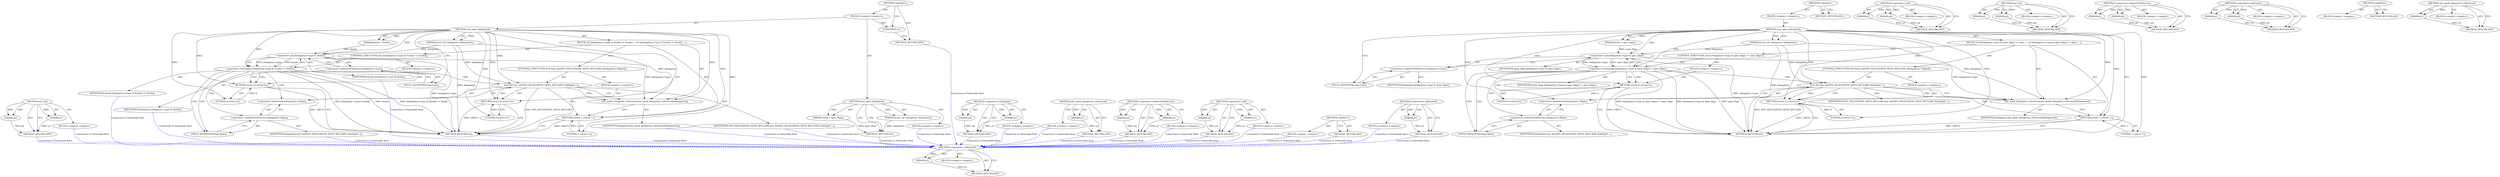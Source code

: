 digraph "&lt;operator&gt;.addressOf" {
vulnerable_78 [label=<(METHOD,&lt;operator&gt;.addressOf)>];
vulnerable_79 [label=<(PARAM,p1)>];
vulnerable_80 [label=<(BLOCK,&lt;empty&gt;,&lt;empty&gt;)>];
vulnerable_81 [label=<(METHOD_RETURN,ANY)>];
vulnerable_6 [label=<(METHOD,&lt;global&gt;)<SUB>1</SUB>>];
vulnerable_7 [label=<(BLOCK,&lt;empty&gt;,&lt;empty&gt;)<SUB>1</SUB>>];
vulnerable_8 [label=<(METHOD,can_open_delegated)<SUB>1</SUB>>];
vulnerable_9 [label=<(PARAM,struct nfs_delegation *delegation)<SUB>1</SUB>>];
vulnerable_10 [label=<(PARAM,mode_t open_flags)<SUB>1</SUB>>];
vulnerable_11 [label=<(BLOCK,{
	if ((delegation-&gt;type &amp; open_flags) != open_...,{
	if ((delegation-&gt;type &amp; open_flags) != open_...)<SUB>2</SUB>>];
vulnerable_12 [label=<(CONTROL_STRUCTURE,IF,if ((delegation-&gt;type &amp; open_flags) != open_flags))<SUB>3</SUB>>];
vulnerable_13 [label=<(&lt;operator&gt;.notEquals,(delegation-&gt;type &amp; open_flags) != open_flags)<SUB>3</SUB>>];
vulnerable_14 [label=<(&lt;operator&gt;.and,delegation-&gt;type &amp; open_flags)<SUB>3</SUB>>];
vulnerable_15 [label=<(&lt;operator&gt;.indirectFieldAccess,delegation-&gt;type)<SUB>3</SUB>>];
vulnerable_16 [label=<(IDENTIFIER,delegation,delegation-&gt;type &amp; open_flags)<SUB>3</SUB>>];
vulnerable_17 [label=<(FIELD_IDENTIFIER,type,type)<SUB>3</SUB>>];
vulnerable_18 [label=<(IDENTIFIER,open_flags,delegation-&gt;type &amp; open_flags)<SUB>3</SUB>>];
vulnerable_19 [label=<(IDENTIFIER,open_flags,(delegation-&gt;type &amp; open_flags) != open_flags)<SUB>3</SUB>>];
vulnerable_20 [label=<(BLOCK,&lt;empty&gt;,&lt;empty&gt;)<SUB>4</SUB>>];
vulnerable_21 [label=<(RETURN,return 0;,return 0;)<SUB>4</SUB>>];
vulnerable_22 [label=<(LITERAL,0,return 0;)<SUB>4</SUB>>];
vulnerable_23 [label=<(CONTROL_STRUCTURE,IF,if (test_bit(NFS_DELEGATION_NEED_RECLAIM, &amp;delegation-&gt;flags)))<SUB>5</SUB>>];
vulnerable_24 [label=<(test_bit,test_bit(NFS_DELEGATION_NEED_RECLAIM, &amp;delegati...)<SUB>5</SUB>>];
vulnerable_25 [label=<(IDENTIFIER,NFS_DELEGATION_NEED_RECLAIM,test_bit(NFS_DELEGATION_NEED_RECLAIM, &amp;delegati...)<SUB>5</SUB>>];
vulnerable_26 [label=<(&lt;operator&gt;.addressOf,&amp;delegation-&gt;flags)<SUB>5</SUB>>];
vulnerable_27 [label=<(&lt;operator&gt;.indirectFieldAccess,delegation-&gt;flags)<SUB>5</SUB>>];
vulnerable_28 [label=<(IDENTIFIER,delegation,test_bit(NFS_DELEGATION_NEED_RECLAIM, &amp;delegati...)<SUB>5</SUB>>];
vulnerable_29 [label=<(FIELD_IDENTIFIER,flags,flags)<SUB>5</SUB>>];
vulnerable_30 [label=<(BLOCK,&lt;empty&gt;,&lt;empty&gt;)<SUB>6</SUB>>];
vulnerable_31 [label=<(RETURN,return 0;,return 0;)<SUB>6</SUB>>];
vulnerable_32 [label=<(LITERAL,0,return 0;)<SUB>6</SUB>>];
vulnerable_33 [label=<(nfs_mark_delegation_referenced,nfs_mark_delegation_referenced(delegation))<SUB>7</SUB>>];
vulnerable_34 [label=<(IDENTIFIER,delegation,nfs_mark_delegation_referenced(delegation))<SUB>7</SUB>>];
vulnerable_35 [label=<(RETURN,return 1;,return 1;)<SUB>8</SUB>>];
vulnerable_36 [label=<(LITERAL,1,return 1;)<SUB>8</SUB>>];
vulnerable_37 [label=<(METHOD_RETURN,int)<SUB>1</SUB>>];
vulnerable_39 [label=<(METHOD_RETURN,ANY)<SUB>1</SUB>>];
vulnerable_63 [label=<(METHOD,&lt;operator&gt;.and)>];
vulnerable_64 [label=<(PARAM,p1)>];
vulnerable_65 [label=<(PARAM,p2)>];
vulnerable_66 [label=<(BLOCK,&lt;empty&gt;,&lt;empty&gt;)>];
vulnerable_67 [label=<(METHOD_RETURN,ANY)>];
vulnerable_73 [label=<(METHOD,test_bit)>];
vulnerable_74 [label=<(PARAM,p1)>];
vulnerable_75 [label=<(PARAM,p2)>];
vulnerable_76 [label=<(BLOCK,&lt;empty&gt;,&lt;empty&gt;)>];
vulnerable_77 [label=<(METHOD_RETURN,ANY)>];
vulnerable_68 [label=<(METHOD,&lt;operator&gt;.indirectFieldAccess)>];
vulnerable_69 [label=<(PARAM,p1)>];
vulnerable_70 [label=<(PARAM,p2)>];
vulnerable_71 [label=<(BLOCK,&lt;empty&gt;,&lt;empty&gt;)>];
vulnerable_72 [label=<(METHOD_RETURN,ANY)>];
vulnerable_58 [label=<(METHOD,&lt;operator&gt;.notEquals)>];
vulnerable_59 [label=<(PARAM,p1)>];
vulnerable_60 [label=<(PARAM,p2)>];
vulnerable_61 [label=<(BLOCK,&lt;empty&gt;,&lt;empty&gt;)>];
vulnerable_62 [label=<(METHOD_RETURN,ANY)>];
vulnerable_52 [label=<(METHOD,&lt;global&gt;)<SUB>1</SUB>>];
vulnerable_53 [label=<(BLOCK,&lt;empty&gt;,&lt;empty&gt;)>];
vulnerable_54 [label=<(METHOD_RETURN,ANY)>];
vulnerable_82 [label=<(METHOD,nfs_mark_delegation_referenced)>];
vulnerable_83 [label=<(PARAM,p1)>];
vulnerable_84 [label=<(BLOCK,&lt;empty&gt;,&lt;empty&gt;)>];
vulnerable_85 [label=<(METHOD_RETURN,ANY)>];
fixed_82 [label=<(METHOD,test_bit)>];
fixed_83 [label=<(PARAM,p1)>];
fixed_84 [label=<(PARAM,p2)>];
fixed_85 [label=<(BLOCK,&lt;empty&gt;,&lt;empty&gt;)>];
fixed_86 [label=<(METHOD_RETURN,ANY)>];
fixed_6 [label=<(METHOD,&lt;global&gt;)<SUB>1</SUB>>];
fixed_7 [label=<(BLOCK,&lt;empty&gt;,&lt;empty&gt;)<SUB>1</SUB>>];
fixed_8 [label=<(METHOD,can_open_delegated)<SUB>1</SUB>>];
fixed_9 [label=<(PARAM,struct nfs_delegation *delegation)<SUB>1</SUB>>];
fixed_10 [label=<(PARAM,mode_t open_flags)<SUB>1</SUB>>];
fixed_11 [label=<(BLOCK,&lt;empty&gt;,&lt;empty&gt;)>];
fixed_12 [label=<(METHOD_RETURN,int)<SUB>1</SUB>>];
fixed_14 [label=<(UNKNOWN,),))<SUB>1</SUB>>];
fixed_15 [label=<(METHOD,can_open_delegated)<SUB>2</SUB>>];
fixed_16 [label=<(PARAM,struct nfs_delegation *delegation)<SUB>2</SUB>>];
fixed_17 [label=<(PARAM,fmode_t fmode)<SUB>2</SUB>>];
fixed_18 [label=<(BLOCK,{
	if ((delegation-&gt;type &amp; fmode) != fmode)
 		...,{
	if ((delegation-&gt;type &amp; fmode) != fmode)
 		...)<SUB>3</SUB>>];
fixed_19 [label=<(CONTROL_STRUCTURE,IF,if ((delegation-&gt;type &amp; fmode) != fmode))<SUB>4</SUB>>];
fixed_20 [label=<(&lt;operator&gt;.notEquals,(delegation-&gt;type &amp; fmode) != fmode)<SUB>4</SUB>>];
fixed_21 [label=<(&lt;operator&gt;.and,delegation-&gt;type &amp; fmode)<SUB>4</SUB>>];
fixed_22 [label=<(&lt;operator&gt;.indirectFieldAccess,delegation-&gt;type)<SUB>4</SUB>>];
fixed_23 [label=<(IDENTIFIER,delegation,delegation-&gt;type &amp; fmode)<SUB>4</SUB>>];
fixed_24 [label=<(FIELD_IDENTIFIER,type,type)<SUB>4</SUB>>];
fixed_25 [label=<(IDENTIFIER,fmode,delegation-&gt;type &amp; fmode)<SUB>4</SUB>>];
fixed_26 [label=<(IDENTIFIER,fmode,(delegation-&gt;type &amp; fmode) != fmode)<SUB>4</SUB>>];
fixed_27 [label=<(BLOCK,&lt;empty&gt;,&lt;empty&gt;)<SUB>5</SUB>>];
fixed_28 [label=<(RETURN,return 0;,return 0;)<SUB>5</SUB>>];
fixed_29 [label=<(LITERAL,0,return 0;)<SUB>5</SUB>>];
fixed_30 [label=<(CONTROL_STRUCTURE,IF,if (test_bit(NFS_DELEGATION_NEED_RECLAIM, &amp;delegation-&gt;flags)))<SUB>6</SUB>>];
fixed_31 [label=<(test_bit,test_bit(NFS_DELEGATION_NEED_RECLAIM, &amp;delegati...)<SUB>6</SUB>>];
fixed_32 [label=<(IDENTIFIER,NFS_DELEGATION_NEED_RECLAIM,test_bit(NFS_DELEGATION_NEED_RECLAIM, &amp;delegati...)<SUB>6</SUB>>];
fixed_33 [label=<(&lt;operator&gt;.addressOf,&amp;delegation-&gt;flags)<SUB>6</SUB>>];
fixed_34 [label=<(&lt;operator&gt;.indirectFieldAccess,delegation-&gt;flags)<SUB>6</SUB>>];
fixed_35 [label=<(IDENTIFIER,delegation,test_bit(NFS_DELEGATION_NEED_RECLAIM, &amp;delegati...)<SUB>6</SUB>>];
fixed_36 [label=<(FIELD_IDENTIFIER,flags,flags)<SUB>6</SUB>>];
fixed_37 [label=<(BLOCK,&lt;empty&gt;,&lt;empty&gt;)<SUB>7</SUB>>];
fixed_38 [label=<(RETURN,return 0;,return 0;)<SUB>7</SUB>>];
fixed_39 [label=<(LITERAL,0,return 0;)<SUB>7</SUB>>];
fixed_40 [label=<(nfs_mark_delegation_referenced,nfs_mark_delegation_referenced(delegation))<SUB>8</SUB>>];
fixed_41 [label=<(IDENTIFIER,delegation,nfs_mark_delegation_referenced(delegation))<SUB>8</SUB>>];
fixed_42 [label=<(RETURN,return 1;,return 1;)<SUB>9</SUB>>];
fixed_43 [label=<(LITERAL,1,return 1;)<SUB>9</SUB>>];
fixed_44 [label=<(METHOD_RETURN,int)<SUB>2</SUB>>];
fixed_46 [label=<(METHOD_RETURN,ANY)<SUB>1</SUB>>];
fixed_67 [label=<(METHOD,&lt;operator&gt;.notEquals)>];
fixed_68 [label=<(PARAM,p1)>];
fixed_69 [label=<(PARAM,p2)>];
fixed_70 [label=<(BLOCK,&lt;empty&gt;,&lt;empty&gt;)>];
fixed_71 [label=<(METHOD_RETURN,ANY)>];
fixed_91 [label=<(METHOD,nfs_mark_delegation_referenced)>];
fixed_92 [label=<(PARAM,p1)>];
fixed_93 [label=<(BLOCK,&lt;empty&gt;,&lt;empty&gt;)>];
fixed_94 [label=<(METHOD_RETURN,ANY)>];
fixed_77 [label=<(METHOD,&lt;operator&gt;.indirectFieldAccess)>];
fixed_78 [label=<(PARAM,p1)>];
fixed_79 [label=<(PARAM,p2)>];
fixed_80 [label=<(BLOCK,&lt;empty&gt;,&lt;empty&gt;)>];
fixed_81 [label=<(METHOD_RETURN,ANY)>];
fixed_72 [label=<(METHOD,&lt;operator&gt;.and)>];
fixed_73 [label=<(PARAM,p1)>];
fixed_74 [label=<(PARAM,p2)>];
fixed_75 [label=<(BLOCK,&lt;empty&gt;,&lt;empty&gt;)>];
fixed_76 [label=<(METHOD_RETURN,ANY)>];
fixed_61 [label=<(METHOD,&lt;global&gt;)<SUB>1</SUB>>];
fixed_62 [label=<(BLOCK,&lt;empty&gt;,&lt;empty&gt;)>];
fixed_63 [label=<(METHOD_RETURN,ANY)>];
fixed_87 [label=<(METHOD,&lt;operator&gt;.addressOf)>];
fixed_88 [label=<(PARAM,p1)>];
fixed_89 [label=<(BLOCK,&lt;empty&gt;,&lt;empty&gt;)>];
fixed_90 [label=<(METHOD_RETURN,ANY)>];
vulnerable_78 -> vulnerable_79  [key=0, label="AST: "];
vulnerable_78 -> vulnerable_79  [key=1, label="DDG: "];
vulnerable_78 -> vulnerable_80  [key=0, label="AST: "];
vulnerable_78 -> vulnerable_81  [key=0, label="AST: "];
vulnerable_78 -> vulnerable_81  [key=1, label="CFG: "];
vulnerable_79 -> vulnerable_81  [key=0, label="DDG: p1"];
vulnerable_6 -> vulnerable_7  [key=0, label="AST: "];
vulnerable_6 -> vulnerable_39  [key=0, label="AST: "];
vulnerable_6 -> vulnerable_39  [key=1, label="CFG: "];
vulnerable_7 -> vulnerable_8  [key=0, label="AST: "];
vulnerable_8 -> vulnerable_9  [key=0, label="AST: "];
vulnerable_8 -> vulnerable_9  [key=1, label="DDG: "];
vulnerable_8 -> vulnerable_10  [key=0, label="AST: "];
vulnerable_8 -> vulnerable_10  [key=1, label="DDG: "];
vulnerable_8 -> vulnerable_11  [key=0, label="AST: "];
vulnerable_8 -> vulnerable_37  [key=0, label="AST: "];
vulnerable_8 -> vulnerable_17  [key=0, label="CFG: "];
vulnerable_8 -> vulnerable_35  [key=0, label="DDG: "];
vulnerable_8 -> vulnerable_33  [key=0, label="DDG: "];
vulnerable_8 -> vulnerable_36  [key=0, label="DDG: "];
vulnerable_8 -> vulnerable_13  [key=0, label="DDG: "];
vulnerable_8 -> vulnerable_21  [key=0, label="DDG: "];
vulnerable_8 -> vulnerable_24  [key=0, label="DDG: "];
vulnerable_8 -> vulnerable_31  [key=0, label="DDG: "];
vulnerable_8 -> vulnerable_14  [key=0, label="DDG: "];
vulnerable_8 -> vulnerable_22  [key=0, label="DDG: "];
vulnerable_8 -> vulnerable_32  [key=0, label="DDG: "];
vulnerable_9 -> vulnerable_37  [key=0, label="DDG: delegation"];
vulnerable_9 -> vulnerable_33  [key=0, label="DDG: delegation"];
vulnerable_9 -> vulnerable_24  [key=0, label="DDG: delegation"];
vulnerable_9 -> vulnerable_14  [key=0, label="DDG: delegation"];
vulnerable_10 -> vulnerable_14  [key=0, label="DDG: open_flags"];
vulnerable_11 -> vulnerable_12  [key=0, label="AST: "];
vulnerable_11 -> vulnerable_23  [key=0, label="AST: "];
vulnerable_11 -> vulnerable_33  [key=0, label="AST: "];
vulnerable_11 -> vulnerable_35  [key=0, label="AST: "];
vulnerable_12 -> vulnerable_13  [key=0, label="AST: "];
vulnerable_12 -> vulnerable_20  [key=0, label="AST: "];
vulnerable_13 -> vulnerable_14  [key=0, label="AST: "];
vulnerable_13 -> vulnerable_19  [key=0, label="AST: "];
vulnerable_13 -> vulnerable_21  [key=0, label="CFG: "];
vulnerable_13 -> vulnerable_21  [key=1, label="CDG: "];
vulnerable_13 -> vulnerable_29  [key=0, label="CFG: "];
vulnerable_13 -> vulnerable_29  [key=1, label="CDG: "];
vulnerable_13 -> vulnerable_37  [key=0, label="DDG: delegation-&gt;type &amp; open_flags"];
vulnerable_13 -> vulnerable_37  [key=1, label="DDG: open_flags"];
vulnerable_13 -> vulnerable_37  [key=2, label="DDG: (delegation-&gt;type &amp; open_flags) != open_flags"];
vulnerable_13 -> vulnerable_24  [key=0, label="CDG: "];
vulnerable_13 -> vulnerable_26  [key=0, label="CDG: "];
vulnerable_13 -> vulnerable_27  [key=0, label="CDG: "];
vulnerable_14 -> vulnerable_15  [key=0, label="AST: "];
vulnerable_14 -> vulnerable_18  [key=0, label="AST: "];
vulnerable_14 -> vulnerable_13  [key=0, label="CFG: "];
vulnerable_14 -> vulnerable_13  [key=1, label="DDG: delegation-&gt;type"];
vulnerable_14 -> vulnerable_13  [key=2, label="DDG: open_flags"];
vulnerable_14 -> vulnerable_37  [key=0, label="DDG: delegation-&gt;type"];
vulnerable_14 -> vulnerable_33  [key=0, label="DDG: delegation-&gt;type"];
vulnerable_15 -> vulnerable_16  [key=0, label="AST: "];
vulnerable_15 -> vulnerable_17  [key=0, label="AST: "];
vulnerable_15 -> vulnerable_14  [key=0, label="CFG: "];
vulnerable_17 -> vulnerable_15  [key=0, label="CFG: "];
vulnerable_20 -> vulnerable_21  [key=0, label="AST: "];
vulnerable_21 -> vulnerable_22  [key=0, label="AST: "];
vulnerable_21 -> vulnerable_37  [key=0, label="CFG: "];
vulnerable_21 -> vulnerable_37  [key=1, label="DDG: &lt;RET&gt;"];
vulnerable_22 -> vulnerable_21  [key=0, label="DDG: 0"];
vulnerable_23 -> vulnerable_24  [key=0, label="AST: "];
vulnerable_23 -> vulnerable_30  [key=0, label="AST: "];
vulnerable_24 -> vulnerable_25  [key=0, label="AST: "];
vulnerable_24 -> vulnerable_26  [key=0, label="AST: "];
vulnerable_24 -> vulnerable_31  [key=0, label="CFG: "];
vulnerable_24 -> vulnerable_31  [key=1, label="CDG: "];
vulnerable_24 -> vulnerable_33  [key=0, label="CFG: "];
vulnerable_24 -> vulnerable_33  [key=1, label="CDG: "];
vulnerable_24 -> vulnerable_37  [key=0, label="DDG: NFS_DELEGATION_NEED_RECLAIM"];
vulnerable_24 -> vulnerable_35  [key=0, label="CDG: "];
vulnerable_26 -> vulnerable_27  [key=0, label="AST: "];
vulnerable_26 -> vulnerable_24  [key=0, label="CFG: "];
vulnerable_27 -> vulnerable_28  [key=0, label="AST: "];
vulnerable_27 -> vulnerable_29  [key=0, label="AST: "];
vulnerable_27 -> vulnerable_26  [key=0, label="CFG: "];
vulnerable_29 -> vulnerable_27  [key=0, label="CFG: "];
vulnerable_30 -> vulnerable_31  [key=0, label="AST: "];
vulnerable_31 -> vulnerable_32  [key=0, label="AST: "];
vulnerable_31 -> vulnerable_37  [key=0, label="CFG: "];
vulnerable_31 -> vulnerable_37  [key=1, label="DDG: &lt;RET&gt;"];
vulnerable_32 -> vulnerable_31  [key=0, label="DDG: 0"];
vulnerable_33 -> vulnerable_34  [key=0, label="AST: "];
vulnerable_33 -> vulnerable_35  [key=0, label="CFG: "];
vulnerable_35 -> vulnerable_36  [key=0, label="AST: "];
vulnerable_35 -> vulnerable_37  [key=0, label="CFG: "];
vulnerable_35 -> vulnerable_37  [key=1, label="DDG: &lt;RET&gt;"];
vulnerable_36 -> vulnerable_35  [key=0, label="DDG: 1"];
vulnerable_63 -> vulnerable_64  [key=0, label="AST: "];
vulnerable_63 -> vulnerable_64  [key=1, label="DDG: "];
vulnerable_63 -> vulnerable_66  [key=0, label="AST: "];
vulnerable_63 -> vulnerable_65  [key=0, label="AST: "];
vulnerable_63 -> vulnerable_65  [key=1, label="DDG: "];
vulnerable_63 -> vulnerable_67  [key=0, label="AST: "];
vulnerable_63 -> vulnerable_67  [key=1, label="CFG: "];
vulnerable_64 -> vulnerable_67  [key=0, label="DDG: p1"];
vulnerable_65 -> vulnerable_67  [key=0, label="DDG: p2"];
vulnerable_73 -> vulnerable_74  [key=0, label="AST: "];
vulnerable_73 -> vulnerable_74  [key=1, label="DDG: "];
vulnerable_73 -> vulnerable_76  [key=0, label="AST: "];
vulnerable_73 -> vulnerable_75  [key=0, label="AST: "];
vulnerable_73 -> vulnerable_75  [key=1, label="DDG: "];
vulnerable_73 -> vulnerable_77  [key=0, label="AST: "];
vulnerable_73 -> vulnerable_77  [key=1, label="CFG: "];
vulnerable_74 -> vulnerable_77  [key=0, label="DDG: p1"];
vulnerable_75 -> vulnerable_77  [key=0, label="DDG: p2"];
vulnerable_68 -> vulnerable_69  [key=0, label="AST: "];
vulnerable_68 -> vulnerable_69  [key=1, label="DDG: "];
vulnerable_68 -> vulnerable_71  [key=0, label="AST: "];
vulnerable_68 -> vulnerable_70  [key=0, label="AST: "];
vulnerable_68 -> vulnerable_70  [key=1, label="DDG: "];
vulnerable_68 -> vulnerable_72  [key=0, label="AST: "];
vulnerable_68 -> vulnerable_72  [key=1, label="CFG: "];
vulnerable_69 -> vulnerable_72  [key=0, label="DDG: p1"];
vulnerable_70 -> vulnerable_72  [key=0, label="DDG: p2"];
vulnerable_58 -> vulnerable_59  [key=0, label="AST: "];
vulnerable_58 -> vulnerable_59  [key=1, label="DDG: "];
vulnerable_58 -> vulnerable_61  [key=0, label="AST: "];
vulnerable_58 -> vulnerable_60  [key=0, label="AST: "];
vulnerable_58 -> vulnerable_60  [key=1, label="DDG: "];
vulnerable_58 -> vulnerable_62  [key=0, label="AST: "];
vulnerable_58 -> vulnerable_62  [key=1, label="CFG: "];
vulnerable_59 -> vulnerable_62  [key=0, label="DDG: p1"];
vulnerable_60 -> vulnerable_62  [key=0, label="DDG: p2"];
vulnerable_52 -> vulnerable_53  [key=0, label="AST: "];
vulnerable_52 -> vulnerable_54  [key=0, label="AST: "];
vulnerable_52 -> vulnerable_54  [key=1, label="CFG: "];
vulnerable_82 -> vulnerable_83  [key=0, label="AST: "];
vulnerable_82 -> vulnerable_83  [key=1, label="DDG: "];
vulnerable_82 -> vulnerable_84  [key=0, label="AST: "];
vulnerable_82 -> vulnerable_85  [key=0, label="AST: "];
vulnerable_82 -> vulnerable_85  [key=1, label="CFG: "];
vulnerable_83 -> vulnerable_85  [key=0, label="DDG: p1"];
fixed_82 -> fixed_83  [key=0, label="AST: "];
fixed_82 -> fixed_83  [key=1, label="DDG: "];
fixed_82 -> fixed_85  [key=0, label="AST: "];
fixed_82 -> fixed_84  [key=0, label="AST: "];
fixed_82 -> fixed_84  [key=1, label="DDG: "];
fixed_82 -> fixed_86  [key=0, label="AST: "];
fixed_82 -> fixed_86  [key=1, label="CFG: "];
fixed_83 -> fixed_86  [key=0, label="DDG: p1"];
fixed_84 -> fixed_86  [key=0, label="DDG: p2"];
fixed_85 -> vulnerable_78  [color=blue, key=0, label="Connection to Vulnerable Root", penwidth="2.0", style=dashed];
fixed_86 -> vulnerable_78  [color=blue, key=0, label="Connection to Vulnerable Root", penwidth="2.0", style=dashed];
fixed_6 -> fixed_7  [key=0, label="AST: "];
fixed_6 -> fixed_46  [key=0, label="AST: "];
fixed_6 -> fixed_14  [key=0, label="CFG: "];
fixed_7 -> fixed_8  [key=0, label="AST: "];
fixed_7 -> fixed_14  [key=0, label="AST: "];
fixed_7 -> fixed_15  [key=0, label="AST: "];
fixed_8 -> fixed_9  [key=0, label="AST: "];
fixed_8 -> fixed_9  [key=1, label="DDG: "];
fixed_8 -> fixed_10  [key=0, label="AST: "];
fixed_8 -> fixed_10  [key=1, label="DDG: "];
fixed_8 -> fixed_11  [key=0, label="AST: "];
fixed_8 -> fixed_12  [key=0, label="AST: "];
fixed_8 -> fixed_12  [key=1, label="CFG: "];
fixed_9 -> fixed_12  [key=0, label="DDG: delegation"];
fixed_10 -> fixed_12  [key=0, label="DDG: open_flags"];
fixed_11 -> vulnerable_78  [color=blue, key=0, label="Connection to Vulnerable Root", penwidth="2.0", style=dashed];
fixed_12 -> vulnerable_78  [color=blue, key=0, label="Connection to Vulnerable Root", penwidth="2.0", style=dashed];
fixed_14 -> fixed_46  [key=0, label="CFG: "];
fixed_15 -> fixed_16  [key=0, label="AST: "];
fixed_15 -> fixed_16  [key=1, label="DDG: "];
fixed_15 -> fixed_17  [key=0, label="AST: "];
fixed_15 -> fixed_17  [key=1, label="DDG: "];
fixed_15 -> fixed_18  [key=0, label="AST: "];
fixed_15 -> fixed_44  [key=0, label="AST: "];
fixed_15 -> fixed_24  [key=0, label="CFG: "];
fixed_15 -> fixed_42  [key=0, label="DDG: "];
fixed_15 -> fixed_40  [key=0, label="DDG: "];
fixed_15 -> fixed_43  [key=0, label="DDG: "];
fixed_15 -> fixed_20  [key=0, label="DDG: "];
fixed_15 -> fixed_28  [key=0, label="DDG: "];
fixed_15 -> fixed_31  [key=0, label="DDG: "];
fixed_15 -> fixed_38  [key=0, label="DDG: "];
fixed_15 -> fixed_21  [key=0, label="DDG: "];
fixed_15 -> fixed_29  [key=0, label="DDG: "];
fixed_15 -> fixed_39  [key=0, label="DDG: "];
fixed_16 -> fixed_44  [key=0, label="DDG: delegation"];
fixed_16 -> fixed_40  [key=0, label="DDG: delegation"];
fixed_16 -> fixed_31  [key=0, label="DDG: delegation"];
fixed_16 -> fixed_21  [key=0, label="DDG: delegation"];
fixed_17 -> fixed_21  [key=0, label="DDG: fmode"];
fixed_18 -> fixed_19  [key=0, label="AST: "];
fixed_18 -> fixed_30  [key=0, label="AST: "];
fixed_18 -> fixed_40  [key=0, label="AST: "];
fixed_18 -> fixed_42  [key=0, label="AST: "];
fixed_19 -> fixed_20  [key=0, label="AST: "];
fixed_19 -> fixed_27  [key=0, label="AST: "];
fixed_20 -> fixed_21  [key=0, label="AST: "];
fixed_20 -> fixed_26  [key=0, label="AST: "];
fixed_20 -> fixed_28  [key=0, label="CFG: "];
fixed_20 -> fixed_28  [key=1, label="CDG: "];
fixed_20 -> fixed_36  [key=0, label="CFG: "];
fixed_20 -> fixed_36  [key=1, label="CDG: "];
fixed_20 -> fixed_44  [key=0, label="DDG: delegation-&gt;type &amp; fmode"];
fixed_20 -> fixed_44  [key=1, label="DDG: fmode"];
fixed_20 -> fixed_44  [key=2, label="DDG: (delegation-&gt;type &amp; fmode) != fmode"];
fixed_20 -> fixed_34  [key=0, label="CDG: "];
fixed_20 -> fixed_33  [key=0, label="CDG: "];
fixed_20 -> fixed_31  [key=0, label="CDG: "];
fixed_21 -> fixed_22  [key=0, label="AST: "];
fixed_21 -> fixed_25  [key=0, label="AST: "];
fixed_21 -> fixed_20  [key=0, label="CFG: "];
fixed_21 -> fixed_20  [key=1, label="DDG: delegation-&gt;type"];
fixed_21 -> fixed_20  [key=2, label="DDG: fmode"];
fixed_21 -> fixed_44  [key=0, label="DDG: delegation-&gt;type"];
fixed_21 -> fixed_40  [key=0, label="DDG: delegation-&gt;type"];
fixed_22 -> fixed_23  [key=0, label="AST: "];
fixed_22 -> fixed_24  [key=0, label="AST: "];
fixed_22 -> fixed_21  [key=0, label="CFG: "];
fixed_23 -> vulnerable_78  [color=blue, key=0, label="Connection to Vulnerable Root", penwidth="2.0", style=dashed];
fixed_24 -> fixed_22  [key=0, label="CFG: "];
fixed_25 -> vulnerable_78  [color=blue, key=0, label="Connection to Vulnerable Root", penwidth="2.0", style=dashed];
fixed_26 -> vulnerable_78  [color=blue, key=0, label="Connection to Vulnerable Root", penwidth="2.0", style=dashed];
fixed_27 -> fixed_28  [key=0, label="AST: "];
fixed_28 -> fixed_29  [key=0, label="AST: "];
fixed_28 -> fixed_44  [key=0, label="CFG: "];
fixed_28 -> fixed_44  [key=1, label="DDG: &lt;RET&gt;"];
fixed_29 -> fixed_28  [key=0, label="DDG: 0"];
fixed_30 -> fixed_31  [key=0, label="AST: "];
fixed_30 -> fixed_37  [key=0, label="AST: "];
fixed_31 -> fixed_32  [key=0, label="AST: "];
fixed_31 -> fixed_33  [key=0, label="AST: "];
fixed_31 -> fixed_38  [key=0, label="CFG: "];
fixed_31 -> fixed_38  [key=1, label="CDG: "];
fixed_31 -> fixed_40  [key=0, label="CFG: "];
fixed_31 -> fixed_40  [key=1, label="CDG: "];
fixed_31 -> fixed_44  [key=0, label="DDG: NFS_DELEGATION_NEED_RECLAIM"];
fixed_31 -> fixed_42  [key=0, label="CDG: "];
fixed_32 -> vulnerable_78  [color=blue, key=0, label="Connection to Vulnerable Root", penwidth="2.0", style=dashed];
fixed_33 -> fixed_34  [key=0, label="AST: "];
fixed_33 -> fixed_31  [key=0, label="CFG: "];
fixed_34 -> fixed_35  [key=0, label="AST: "];
fixed_34 -> fixed_36  [key=0, label="AST: "];
fixed_34 -> fixed_33  [key=0, label="CFG: "];
fixed_35 -> vulnerable_78  [color=blue, key=0, label="Connection to Vulnerable Root", penwidth="2.0", style=dashed];
fixed_36 -> fixed_34  [key=0, label="CFG: "];
fixed_37 -> fixed_38  [key=0, label="AST: "];
fixed_38 -> fixed_39  [key=0, label="AST: "];
fixed_38 -> fixed_44  [key=0, label="CFG: "];
fixed_38 -> fixed_44  [key=1, label="DDG: &lt;RET&gt;"];
fixed_39 -> fixed_38  [key=0, label="DDG: 0"];
fixed_40 -> fixed_41  [key=0, label="AST: "];
fixed_40 -> fixed_42  [key=0, label="CFG: "];
fixed_41 -> vulnerable_78  [color=blue, key=0, label="Connection to Vulnerable Root", penwidth="2.0", style=dashed];
fixed_42 -> fixed_43  [key=0, label="AST: "];
fixed_42 -> fixed_44  [key=0, label="CFG: "];
fixed_42 -> fixed_44  [key=1, label="DDG: &lt;RET&gt;"];
fixed_43 -> fixed_42  [key=0, label="DDG: 1"];
fixed_44 -> vulnerable_78  [color=blue, key=0, label="Connection to Vulnerable Root", penwidth="2.0", style=dashed];
fixed_46 -> vulnerable_78  [color=blue, key=0, label="Connection to Vulnerable Root", penwidth="2.0", style=dashed];
fixed_67 -> fixed_68  [key=0, label="AST: "];
fixed_67 -> fixed_68  [key=1, label="DDG: "];
fixed_67 -> fixed_70  [key=0, label="AST: "];
fixed_67 -> fixed_69  [key=0, label="AST: "];
fixed_67 -> fixed_69  [key=1, label="DDG: "];
fixed_67 -> fixed_71  [key=0, label="AST: "];
fixed_67 -> fixed_71  [key=1, label="CFG: "];
fixed_68 -> fixed_71  [key=0, label="DDG: p1"];
fixed_69 -> fixed_71  [key=0, label="DDG: p2"];
fixed_70 -> vulnerable_78  [color=blue, key=0, label="Connection to Vulnerable Root", penwidth="2.0", style=dashed];
fixed_71 -> vulnerable_78  [color=blue, key=0, label="Connection to Vulnerable Root", penwidth="2.0", style=dashed];
fixed_91 -> fixed_92  [key=0, label="AST: "];
fixed_91 -> fixed_92  [key=1, label="DDG: "];
fixed_91 -> fixed_93  [key=0, label="AST: "];
fixed_91 -> fixed_94  [key=0, label="AST: "];
fixed_91 -> fixed_94  [key=1, label="CFG: "];
fixed_92 -> fixed_94  [key=0, label="DDG: p1"];
fixed_93 -> vulnerable_78  [color=blue, key=0, label="Connection to Vulnerable Root", penwidth="2.0", style=dashed];
fixed_94 -> vulnerable_78  [color=blue, key=0, label="Connection to Vulnerable Root", penwidth="2.0", style=dashed];
fixed_77 -> fixed_78  [key=0, label="AST: "];
fixed_77 -> fixed_78  [key=1, label="DDG: "];
fixed_77 -> fixed_80  [key=0, label="AST: "];
fixed_77 -> fixed_79  [key=0, label="AST: "];
fixed_77 -> fixed_79  [key=1, label="DDG: "];
fixed_77 -> fixed_81  [key=0, label="AST: "];
fixed_77 -> fixed_81  [key=1, label="CFG: "];
fixed_78 -> fixed_81  [key=0, label="DDG: p1"];
fixed_79 -> fixed_81  [key=0, label="DDG: p2"];
fixed_80 -> vulnerable_78  [color=blue, key=0, label="Connection to Vulnerable Root", penwidth="2.0", style=dashed];
fixed_81 -> vulnerable_78  [color=blue, key=0, label="Connection to Vulnerable Root", penwidth="2.0", style=dashed];
fixed_72 -> fixed_73  [key=0, label="AST: "];
fixed_72 -> fixed_73  [key=1, label="DDG: "];
fixed_72 -> fixed_75  [key=0, label="AST: "];
fixed_72 -> fixed_74  [key=0, label="AST: "];
fixed_72 -> fixed_74  [key=1, label="DDG: "];
fixed_72 -> fixed_76  [key=0, label="AST: "];
fixed_72 -> fixed_76  [key=1, label="CFG: "];
fixed_73 -> fixed_76  [key=0, label="DDG: p1"];
fixed_74 -> fixed_76  [key=0, label="DDG: p2"];
fixed_75 -> vulnerable_78  [color=blue, key=0, label="Connection to Vulnerable Root", penwidth="2.0", style=dashed];
fixed_76 -> vulnerable_78  [color=blue, key=0, label="Connection to Vulnerable Root", penwidth="2.0", style=dashed];
fixed_61 -> fixed_62  [key=0, label="AST: "];
fixed_61 -> fixed_63  [key=0, label="AST: "];
fixed_61 -> fixed_63  [key=1, label="CFG: "];
fixed_62 -> vulnerable_78  [color=blue, key=0, label="Connection to Vulnerable Root", penwidth="2.0", style=dashed];
fixed_63 -> vulnerable_78  [color=blue, key=0, label="Connection to Vulnerable Root", penwidth="2.0", style=dashed];
fixed_87 -> fixed_88  [key=0, label="AST: "];
fixed_87 -> fixed_88  [key=1, label="DDG: "];
fixed_87 -> fixed_89  [key=0, label="AST: "];
fixed_87 -> fixed_90  [key=0, label="AST: "];
fixed_87 -> fixed_90  [key=1, label="CFG: "];
fixed_88 -> fixed_90  [key=0, label="DDG: p1"];
fixed_89 -> vulnerable_78  [color=blue, key=0, label="Connection to Vulnerable Root", penwidth="2.0", style=dashed];
fixed_90 -> vulnerable_78  [color=blue, key=0, label="Connection to Vulnerable Root", penwidth="2.0", style=dashed];
}
